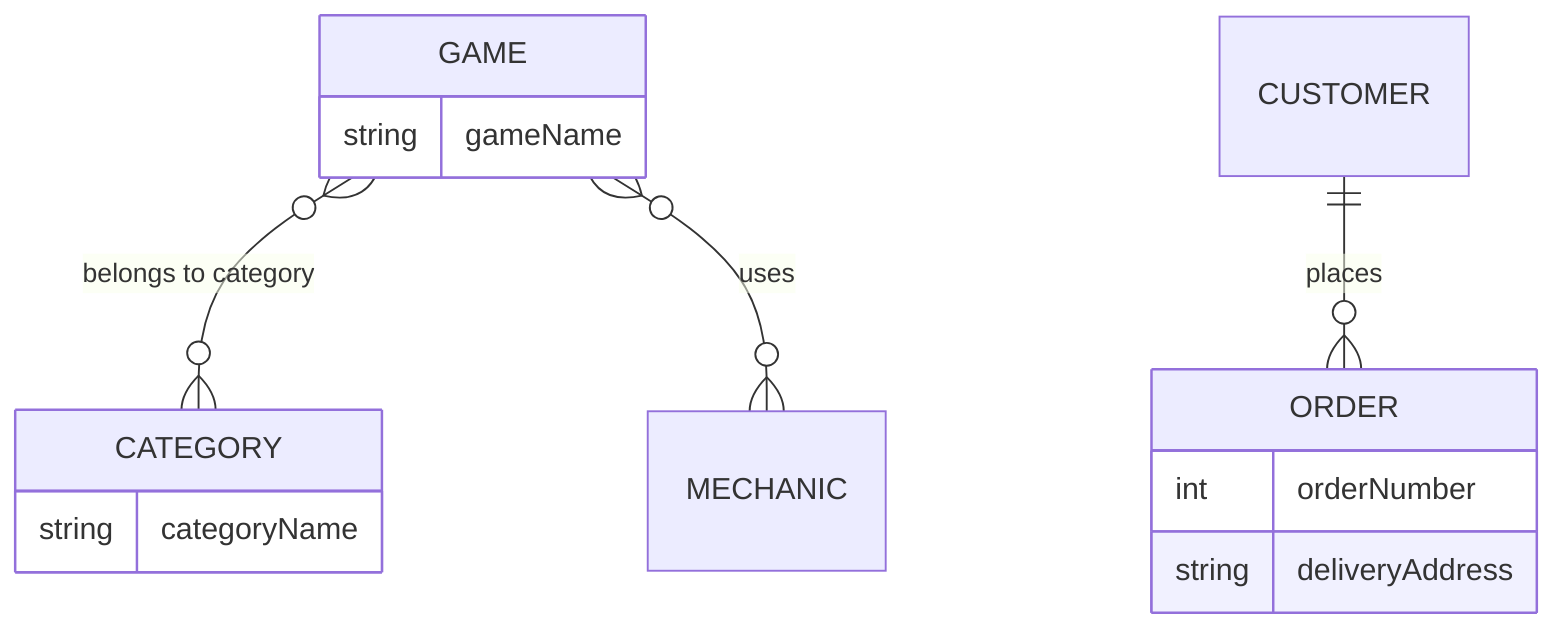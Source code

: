 erDiagram
    %% USER ||--o{ RATING : "gives"
    %% GAME ||--o{ RATING : "receives"

    %% USER ||--o{ REVIEW : "writes"
    %% GAME ||--o{ REVIEW : "is reviewed in"

    %% USER ||--|| COLLECTION : "owns"
    %% COLLECTION }o--o{ GAME : "contains"

    %% USER ||--|| WISHLIST : "has"
    %% WISHLIST }o--o{ GAME : "includes"

    GAME }o--o{ CATEGORY : "belongs to category"
    GAME {
        string gameName
    }
    CATEGORY {
        string categoryName
    }
    GAME }o--o{ MECHANIC : "uses"

    %% USER ||--o{ PLAY_SESSION : "logs"
    %% GAME ||--o{ PLAY_SESSION : "is played in"

    CUSTOMER ||--o{ ORDER : places
    %% CUSTOMER {
    %%     string name
    %%     string custNumber
    %%     string sector
    %% }
    %% ORDER ||--|{ LINE-ITEM : contains
    ORDER {
        int orderNumber
        string deliveryAddress
    }
    %% LINE-ITEM {
    %%     string productCode
    %%     int quantity
    %%     float pricePerUnit
    %% }